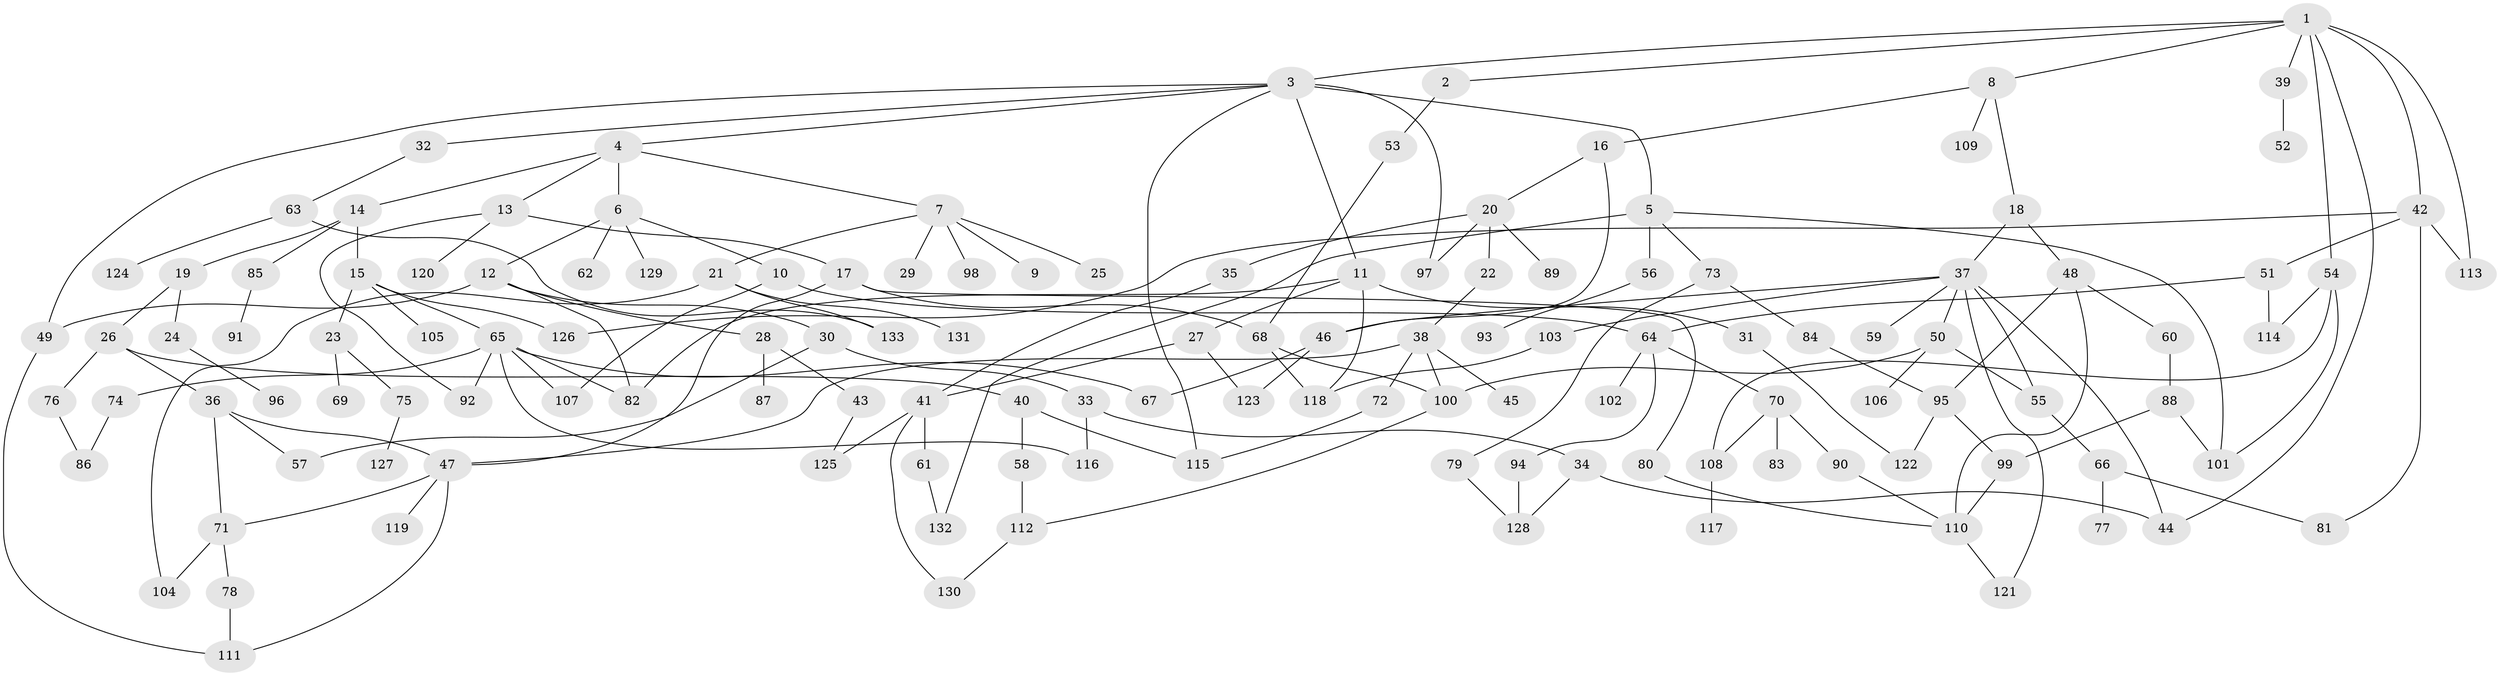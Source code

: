 // coarse degree distribution, {8: 0.031914893617021274, 5: 0.10638297872340426, 6: 0.031914893617021274, 1: 0.20212765957446807, 4: 0.11702127659574468, 3: 0.2765957446808511, 2: 0.22340425531914893, 7: 0.010638297872340425}
// Generated by graph-tools (version 1.1) at 2025/36/03/04/25 23:36:00]
// undirected, 133 vertices, 183 edges
graph export_dot {
  node [color=gray90,style=filled];
  1;
  2;
  3;
  4;
  5;
  6;
  7;
  8;
  9;
  10;
  11;
  12;
  13;
  14;
  15;
  16;
  17;
  18;
  19;
  20;
  21;
  22;
  23;
  24;
  25;
  26;
  27;
  28;
  29;
  30;
  31;
  32;
  33;
  34;
  35;
  36;
  37;
  38;
  39;
  40;
  41;
  42;
  43;
  44;
  45;
  46;
  47;
  48;
  49;
  50;
  51;
  52;
  53;
  54;
  55;
  56;
  57;
  58;
  59;
  60;
  61;
  62;
  63;
  64;
  65;
  66;
  67;
  68;
  69;
  70;
  71;
  72;
  73;
  74;
  75;
  76;
  77;
  78;
  79;
  80;
  81;
  82;
  83;
  84;
  85;
  86;
  87;
  88;
  89;
  90;
  91;
  92;
  93;
  94;
  95;
  96;
  97;
  98;
  99;
  100;
  101;
  102;
  103;
  104;
  105;
  106;
  107;
  108;
  109;
  110;
  111;
  112;
  113;
  114;
  115;
  116;
  117;
  118;
  119;
  120;
  121;
  122;
  123;
  124;
  125;
  126;
  127;
  128;
  129;
  130;
  131;
  132;
  133;
  1 -- 2;
  1 -- 3;
  1 -- 8;
  1 -- 39;
  1 -- 42;
  1 -- 44;
  1 -- 54;
  1 -- 113;
  2 -- 53;
  3 -- 4;
  3 -- 5;
  3 -- 11;
  3 -- 32;
  3 -- 49;
  3 -- 97;
  3 -- 115;
  4 -- 6;
  4 -- 7;
  4 -- 13;
  4 -- 14;
  5 -- 56;
  5 -- 73;
  5 -- 132;
  5 -- 101;
  6 -- 10;
  6 -- 12;
  6 -- 62;
  6 -- 129;
  7 -- 9;
  7 -- 21;
  7 -- 25;
  7 -- 29;
  7 -- 98;
  8 -- 16;
  8 -- 18;
  8 -- 109;
  10 -- 64;
  10 -- 107;
  11 -- 27;
  11 -- 31;
  11 -- 82;
  11 -- 118;
  12 -- 28;
  12 -- 30;
  12 -- 82;
  12 -- 49;
  13 -- 17;
  13 -- 120;
  13 -- 92;
  14 -- 15;
  14 -- 19;
  14 -- 85;
  15 -- 23;
  15 -- 65;
  15 -- 105;
  15 -- 126;
  16 -- 20;
  16 -- 46;
  17 -- 47;
  17 -- 68;
  17 -- 80;
  18 -- 37;
  18 -- 48;
  19 -- 24;
  19 -- 26;
  20 -- 22;
  20 -- 35;
  20 -- 89;
  20 -- 97;
  21 -- 104;
  21 -- 131;
  21 -- 133;
  22 -- 38;
  23 -- 69;
  23 -- 75;
  24 -- 96;
  26 -- 36;
  26 -- 40;
  26 -- 76;
  27 -- 41;
  27 -- 123;
  28 -- 43;
  28 -- 87;
  30 -- 33;
  30 -- 57;
  31 -- 122;
  32 -- 63;
  33 -- 34;
  33 -- 116;
  34 -- 44;
  34 -- 128;
  35 -- 41;
  36 -- 57;
  36 -- 71;
  36 -- 47;
  37 -- 50;
  37 -- 59;
  37 -- 103;
  37 -- 55;
  37 -- 121;
  37 -- 44;
  37 -- 46;
  38 -- 45;
  38 -- 72;
  38 -- 100;
  38 -- 47;
  39 -- 52;
  40 -- 58;
  40 -- 115;
  41 -- 61;
  41 -- 130;
  41 -- 125;
  42 -- 51;
  42 -- 113;
  42 -- 126;
  42 -- 81;
  43 -- 125;
  46 -- 67;
  46 -- 123;
  47 -- 119;
  47 -- 111;
  47 -- 71;
  48 -- 60;
  48 -- 95;
  48 -- 110;
  49 -- 111;
  50 -- 55;
  50 -- 106;
  50 -- 100;
  51 -- 64;
  51 -- 114;
  53 -- 68;
  54 -- 108;
  54 -- 114;
  54 -- 101;
  55 -- 66;
  56 -- 93;
  58 -- 112;
  60 -- 88;
  61 -- 132;
  63 -- 124;
  63 -- 133;
  64 -- 70;
  64 -- 94;
  64 -- 102;
  65 -- 74;
  65 -- 92;
  65 -- 107;
  65 -- 82;
  65 -- 67;
  65 -- 116;
  66 -- 77;
  66 -- 81;
  68 -- 118;
  68 -- 100;
  70 -- 83;
  70 -- 90;
  70 -- 108;
  71 -- 78;
  71 -- 104;
  72 -- 115;
  73 -- 79;
  73 -- 84;
  74 -- 86;
  75 -- 127;
  76 -- 86;
  78 -- 111;
  79 -- 128;
  80 -- 110;
  84 -- 95;
  85 -- 91;
  88 -- 101;
  88 -- 99;
  90 -- 110;
  94 -- 128;
  95 -- 99;
  95 -- 122;
  99 -- 110;
  100 -- 112;
  103 -- 118;
  108 -- 117;
  110 -- 121;
  112 -- 130;
}
